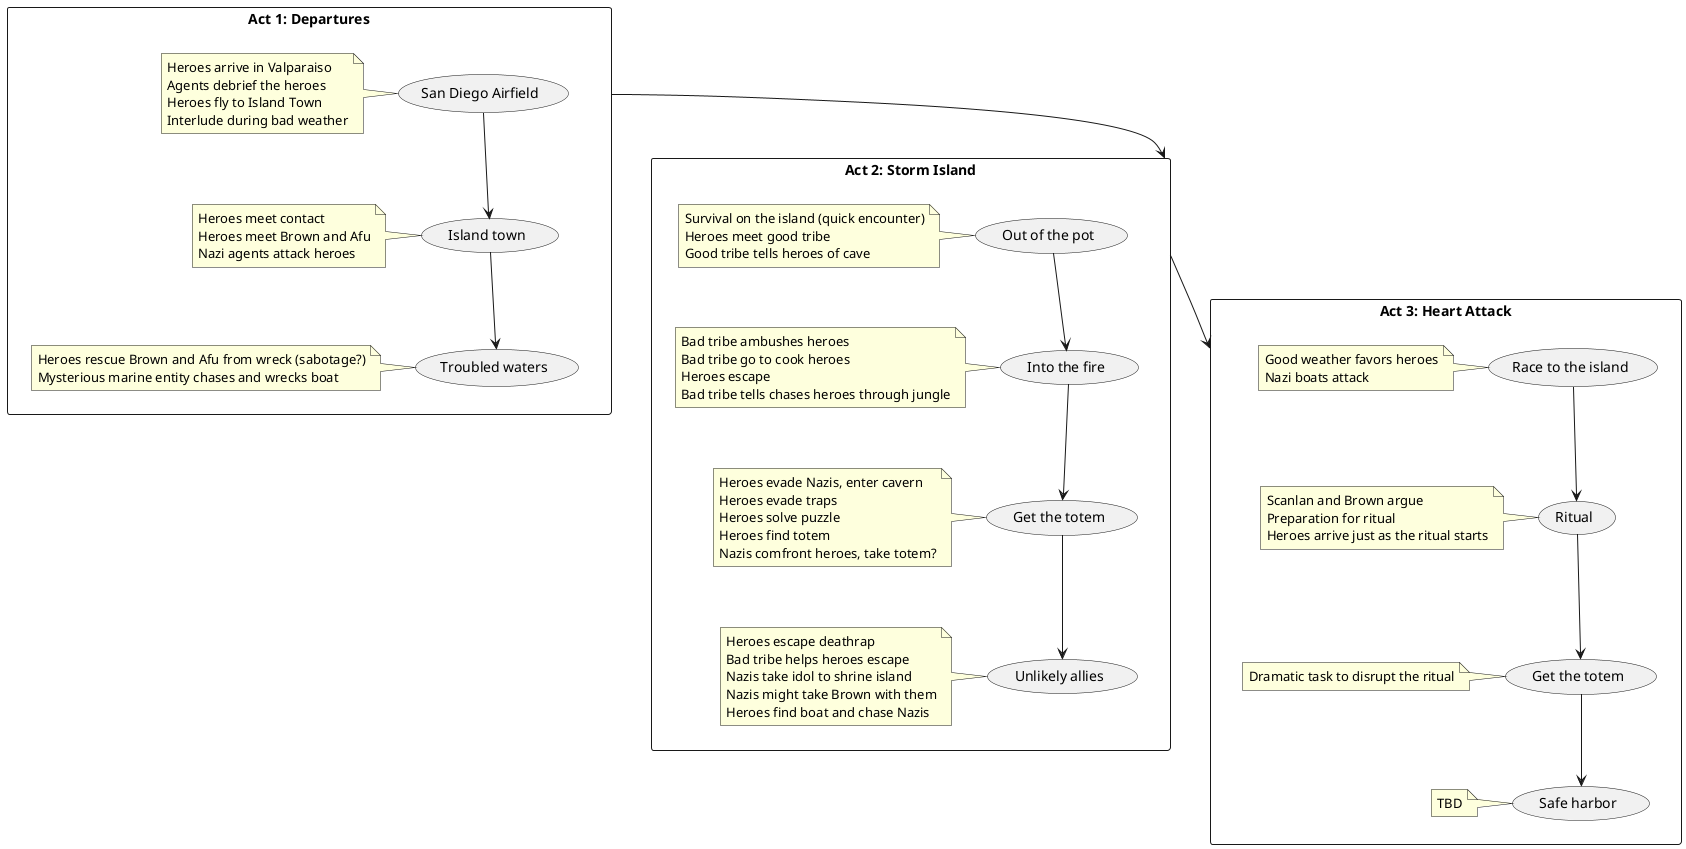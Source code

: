 @startuml

' left to right direction

'default
top to bottom direction





rectangle Act1 as "Act 1: Departures" {
usecase "San Diego Airfield" as a1s1a
note left
Heroes arrive in Valparaiso
Agents debrief the heroes
Heroes fly to Island Town
Interlude during bad weather
end note
usecase "Island town" as a1s1b
note left
Heroes meet contact
Heroes meet Brown and Afu
Nazi agents attack heroes
end note
usecase "Troubled waters" as a1s2
note left
Heroes rescue Brown and Afu from wreck (sabotage?)
Mysterious marine entity chases and wrecks boat
end note
}

a1s1a --> a1s1b
a1s1b --> a1s2



rectangle Act2 as "Act 2: Storm Island" {
usecase "Out of the pot" as a2s1
note left
Survival on the island (quick encounter)
Heroes meet good tribe
Good tribe tells heroes of cave
end note
usecase "Into the fire" as a2s2
note left
Bad tribe ambushes heroes
Bad tribe go to cook heroes
Heroes escape
Bad tribe tells chases heroes through jungle
end note
usecase "Get the totem" as a2s3
note left
Heroes evade Nazis, enter cavern
Heroes evade traps
Heroes solve puzzle
Heroes find totem
Nazis comfront heroes, take totem?
end note
usecase "Unlikely allies" as a2s4
note left
Heroes escape deathrap
Bad tribe helps heroes escape
Nazis take idol to shrine island
Nazis might take Brown with them
Heroes find boat and chase Nazis
end note
}

a2s1 --> a2s2
a2s2 --> a2s3
a2s3 --> a2s4


rectangle Act3 as "Act 3: Heart Attack" {
usecase "Race to the island" as a3s1
note left
Good weather favors heroes
Nazi boats attack
end note
usecase "Ritual" as a3s2
note left
Scanlan and Brown argue
Preparation for ritual
Heroes arrive just as the ritual starts
end note
usecase "Get the totem" as a3s3
note left
Dramatic task to disrupt the ritual
end note
usecase "Safe harbor" as a3s4
note left
TBD
end note
}

a3s1 --> a3s2
a3s2 --> a3s3
a3s3 --> a3s4


Act1 --> Act2 
Act2 --> Act3
